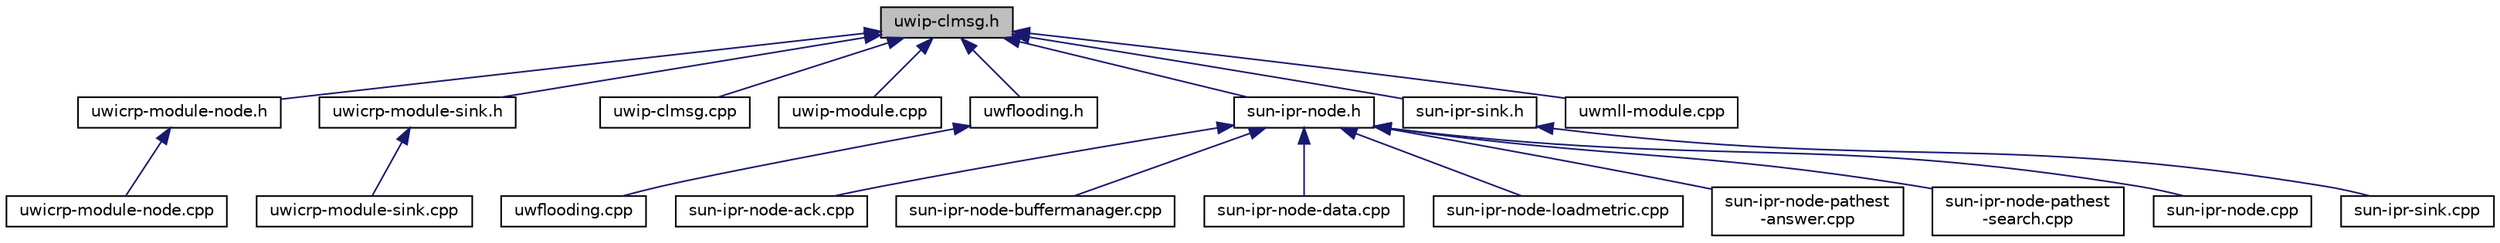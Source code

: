 digraph "uwip-clmsg.h"
{
 // LATEX_PDF_SIZE
  edge [fontname="Helvetica",fontsize="10",labelfontname="Helvetica",labelfontsize="10"];
  node [fontname="Helvetica",fontsize="10",shape=record];
  Node1 [label="uwip-clmsg.h",height=0.2,width=0.4,color="black", fillcolor="grey75", style="filled", fontcolor="black",tooltip="Cross layer messages definition for the UWIP Module."];
  Node1 -> Node2 [dir="back",color="midnightblue",fontsize="10",style="solid",fontname="Helvetica"];
  Node2 [label="uwicrp-module-node.h",height=0.2,width=0.4,color="black", fillcolor="white", style="filled",URL="$uwicrp-module-node_8h.html",tooltip="Provides a module for nodes that needs a simple and dynamic routing protocol."];
  Node2 -> Node3 [dir="back",color="midnightblue",fontsize="10",style="solid",fontname="Helvetica"];
  Node3 [label="uwicrp-module-node.cpp",height=0.2,width=0.4,color="black", fillcolor="white", style="filled",URL="$uwicrp-module-node_8cpp.html",tooltip="Implements UWIcrpNode."];
  Node1 -> Node4 [dir="back",color="midnightblue",fontsize="10",style="solid",fontname="Helvetica"];
  Node4 [label="uwicrp-module-sink.h",height=0.2,width=0.4,color="black", fillcolor="white", style="filled",URL="$uwicrp-module-sink_8h.html",tooltip="Provides a module for sinks that needs a simple and dynamic routing protocol."];
  Node4 -> Node5 [dir="back",color="midnightblue",fontsize="10",style="solid",fontname="Helvetica"];
  Node5 [label="uwicrp-module-sink.cpp",height=0.2,width=0.4,color="black", fillcolor="white", style="filled",URL="$uwicrp-module-sink_8cpp.html",tooltip="Implements UWIcrpSink."];
  Node1 -> Node6 [dir="back",color="midnightblue",fontsize="10",style="solid",fontname="Helvetica"];
  Node6 [label="uwip-clmsg.cpp",height=0.2,width=0.4,color="black", fillcolor="white", style="filled",URL="$uwip-clmsg_8cpp.html",tooltip="Implementation of Cross layer messages or UWIP Module."];
  Node1 -> Node7 [dir="back",color="midnightblue",fontsize="10",style="solid",fontname="Helvetica"];
  Node7 [label="uwip-module.cpp",height=0.2,width=0.4,color="black", fillcolor="white", style="filled",URL="$uwip-module_8cpp.html",tooltip="Implements UWIPModule."];
  Node1 -> Node8 [dir="back",color="midnightblue",fontsize="10",style="solid",fontname="Helvetica"];
  Node8 [label="uwflooding.h",height=0.2,width=0.4,color="black", fillcolor="white", style="filled",URL="$uwflooding_8h.html",tooltip="Flooding based routing protocol."];
  Node8 -> Node9 [dir="back",color="midnightblue",fontsize="10",style="solid",fontname="Helvetica"];
  Node9 [label="uwflooding.cpp",height=0.2,width=0.4,color="black", fillcolor="white", style="filled",URL="$uwflooding_8cpp.html",tooltip="Implements UwFlooding class."];
  Node1 -> Node10 [dir="back",color="midnightblue",fontsize="10",style="solid",fontname="Helvetica"];
  Node10 [label="sun-ipr-node.h",height=0.2,width=0.4,color="black", fillcolor="white", style="filled",URL="$sun-ipr-node_8h.html",tooltip="Dinamic source routing protocol, this file contains Nodes specifications."];
  Node10 -> Node11 [dir="back",color="midnightblue",fontsize="10",style="solid",fontname="Helvetica"];
  Node11 [label="sun-ipr-node-ack.cpp",height=0.2,width=0.4,color="black", fillcolor="white", style="filled",URL="$sun-ipr-node-ack_8cpp.html",tooltip="Provides the implementation of all the methods regarding Ack Packets."];
  Node10 -> Node12 [dir="back",color="midnightblue",fontsize="10",style="solid",fontname="Helvetica"];
  Node12 [label="sun-ipr-node-buffermanager.cpp",height=0.2,width=0.4,color="black", fillcolor="white", style="filled",URL="$sun-ipr-node-buffermanager_8cpp.html",tooltip="Provides the implementation of all the methods regarding Buffer Management."];
  Node10 -> Node13 [dir="back",color="midnightblue",fontsize="10",style="solid",fontname="Helvetica"];
  Node13 [label="sun-ipr-node-data.cpp",height=0.2,width=0.4,color="black", fillcolor="white", style="filled",URL="$sun-ipr-node-data_8cpp.html",tooltip=" "];
  Node10 -> Node14 [dir="back",color="midnightblue",fontsize="10",style="solid",fontname="Helvetica"];
  Node14 [label="sun-ipr-node-loadmetric.cpp",height=0.2,width=0.4,color="black", fillcolor="white", style="filled",URL="$sun-ipr-node-loadmetric_8cpp.html",tooltip="Provides the implementation of all the methods regarding the Load metric."];
  Node10 -> Node15 [dir="back",color="midnightblue",fontsize="10",style="solid",fontname="Helvetica"];
  Node15 [label="sun-ipr-node-pathest\l-answer.cpp",height=0.2,width=0.4,color="black", fillcolor="white", style="filled",URL="$sun-ipr-node-pathest-answer_8cpp.html",tooltip="Provides the implementation of all the methods regarding Path Establishment Answer Packets."];
  Node10 -> Node16 [dir="back",color="midnightblue",fontsize="10",style="solid",fontname="Helvetica"];
  Node16 [label="sun-ipr-node-pathest\l-search.cpp",height=0.2,width=0.4,color="black", fillcolor="white", style="filled",URL="$sun-ipr-node-pathest-search_8cpp.html",tooltip="Provides the implementation of all the methods regarding Path Establishment Search Packets."];
  Node10 -> Node17 [dir="back",color="midnightblue",fontsize="10",style="solid",fontname="Helvetica"];
  Node17 [label="sun-ipr-node.cpp",height=0.2,width=0.4,color="black", fillcolor="white", style="filled",URL="$sun-ipr-node_8cpp.html",tooltip="Implements a SunIPRoutingNode."];
  Node1 -> Node18 [dir="back",color="midnightblue",fontsize="10",style="solid",fontname="Helvetica"];
  Node18 [label="sun-ipr-sink.h",height=0.2,width=0.4,color="black", fillcolor="white", style="filled",URL="$sun-ipr-sink_8h.html",tooltip="Dinamic source routing protocol, this file contains Sinks specifications."];
  Node18 -> Node19 [dir="back",color="midnightblue",fontsize="10",style="solid",fontname="Helvetica"];
  Node19 [label="sun-ipr-sink.cpp",height=0.2,width=0.4,color="black", fillcolor="white", style="filled",URL="$sun-ipr-sink_8cpp.html",tooltip="Implements a SunIPRoutingSink."];
  Node1 -> Node20 [dir="back",color="midnightblue",fontsize="10",style="solid",fontname="Helvetica"];
  Node20 [label="uwmll-module.cpp",height=0.2,width=0.4,color="black", fillcolor="white", style="filled",URL="$uwmll-module_8cpp.html",tooltip="Provides the implementation of UWModuleClass that represents the implementation of MLL module."];
}
